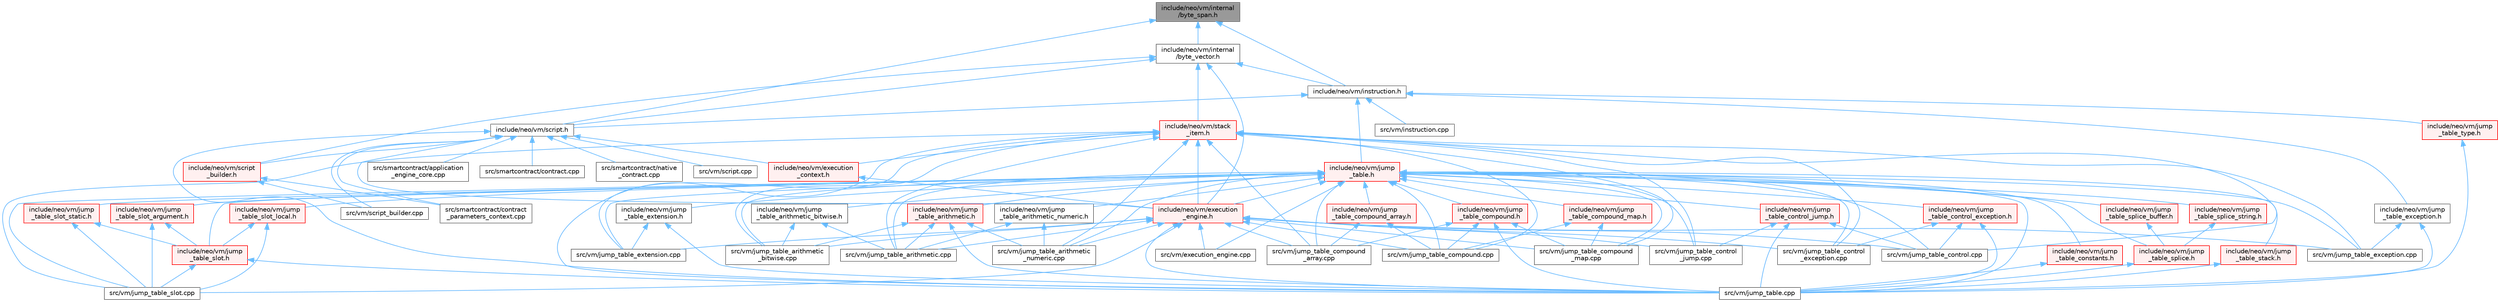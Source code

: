 digraph "include/neo/vm/internal/byte_span.h"
{
 // LATEX_PDF_SIZE
  bgcolor="transparent";
  edge [fontname=Helvetica,fontsize=10,labelfontname=Helvetica,labelfontsize=10];
  node [fontname=Helvetica,fontsize=10,shape=box,height=0.2,width=0.4];
  Node1 [id="Node000001",label="include/neo/vm/internal\l/byte_span.h",height=0.2,width=0.4,color="gray40", fillcolor="grey60", style="filled", fontcolor="black",tooltip=" "];
  Node1 -> Node2 [id="edge1_Node000001_Node000002",dir="back",color="steelblue1",style="solid",tooltip=" "];
  Node2 [id="Node000002",label="include/neo/vm/instruction.h",height=0.2,width=0.4,color="grey40", fillcolor="white", style="filled",URL="$instruction_8h.html",tooltip=" "];
  Node2 -> Node3 [id="edge2_Node000002_Node000003",dir="back",color="steelblue1",style="solid",tooltip=" "];
  Node3 [id="Node000003",label="include/neo/vm/jump\l_table.h",height=0.2,width=0.4,color="red", fillcolor="#FFF0F0", style="filled",URL="$jump__table_8h.html",tooltip=" "];
  Node3 -> Node4 [id="edge3_Node000003_Node000004",dir="back",color="steelblue1",style="solid",tooltip=" "];
  Node4 [id="Node000004",label="include/neo/vm/execution\l_engine.h",height=0.2,width=0.4,color="red", fillcolor="#FFF0F0", style="filled",URL="$execution__engine_8h.html",tooltip=" "];
  Node4 -> Node151 [id="edge4_Node000004_Node000151",dir="back",color="steelblue1",style="solid",tooltip=" "];
  Node151 [id="Node000151",label="src/vm/execution_engine.cpp",height=0.2,width=0.4,color="grey40", fillcolor="white", style="filled",URL="$execution__engine_8cpp.html",tooltip=" "];
  Node4 -> Node152 [id="edge5_Node000004_Node000152",dir="back",color="steelblue1",style="solid",tooltip=" "];
  Node152 [id="Node000152",label="src/vm/jump_table.cpp",height=0.2,width=0.4,color="grey40", fillcolor="white", style="filled",URL="$jump__table_8cpp.html",tooltip=" "];
  Node4 -> Node153 [id="edge6_Node000004_Node000153",dir="back",color="steelblue1",style="solid",tooltip=" "];
  Node153 [id="Node000153",label="src/vm/jump_table_arithmetic.cpp",height=0.2,width=0.4,color="grey40", fillcolor="white", style="filled",URL="$jump__table__arithmetic_8cpp.html",tooltip=" "];
  Node4 -> Node154 [id="edge7_Node000004_Node000154",dir="back",color="steelblue1",style="solid",tooltip=" "];
  Node154 [id="Node000154",label="src/vm/jump_table_arithmetic\l_bitwise.cpp",height=0.2,width=0.4,color="grey40", fillcolor="white", style="filled",URL="$jump__table__arithmetic__bitwise_8cpp.html",tooltip=" "];
  Node4 -> Node155 [id="edge8_Node000004_Node000155",dir="back",color="steelblue1",style="solid",tooltip=" "];
  Node155 [id="Node000155",label="src/vm/jump_table_arithmetic\l_numeric.cpp",height=0.2,width=0.4,color="grey40", fillcolor="white", style="filled",URL="$jump__table__arithmetic__numeric_8cpp.html",tooltip=" "];
  Node4 -> Node157 [id="edge9_Node000004_Node000157",dir="back",color="steelblue1",style="solid",tooltip=" "];
  Node157 [id="Node000157",label="src/vm/jump_table_compound.cpp",height=0.2,width=0.4,color="grey40", fillcolor="white", style="filled",URL="$jump__table__compound_8cpp.html",tooltip=" "];
  Node4 -> Node158 [id="edge10_Node000004_Node000158",dir="back",color="steelblue1",style="solid",tooltip=" "];
  Node158 [id="Node000158",label="src/vm/jump_table_compound\l_array.cpp",height=0.2,width=0.4,color="grey40", fillcolor="white", style="filled",URL="$jump__table__compound__array_8cpp.html",tooltip=" "];
  Node4 -> Node159 [id="edge11_Node000004_Node000159",dir="back",color="steelblue1",style="solid",tooltip=" "];
  Node159 [id="Node000159",label="src/vm/jump_table_compound\l_map.cpp",height=0.2,width=0.4,color="grey40", fillcolor="white", style="filled",URL="$jump__table__compound__map_8cpp.html",tooltip=" "];
  Node4 -> Node162 [id="edge12_Node000004_Node000162",dir="back",color="steelblue1",style="solid",tooltip=" "];
  Node162 [id="Node000162",label="src/vm/jump_table_control.cpp",height=0.2,width=0.4,color="grey40", fillcolor="white", style="filled",URL="$jump__table__control_8cpp.html",tooltip=" "];
  Node4 -> Node163 [id="edge13_Node000004_Node000163",dir="back",color="steelblue1",style="solid",tooltip=" "];
  Node163 [id="Node000163",label="src/vm/jump_table_control\l_exception.cpp",height=0.2,width=0.4,color="grey40", fillcolor="white", style="filled",URL="$jump__table__control__exception_8cpp.html",tooltip=" "];
  Node4 -> Node164 [id="edge14_Node000004_Node000164",dir="back",color="steelblue1",style="solid",tooltip=" "];
  Node164 [id="Node000164",label="src/vm/jump_table_control\l_jump.cpp",height=0.2,width=0.4,color="grey40", fillcolor="white", style="filled",URL="$jump__table__control__jump_8cpp.html",tooltip=" "];
  Node4 -> Node165 [id="edge15_Node000004_Node000165",dir="back",color="steelblue1",style="solid",tooltip=" "];
  Node165 [id="Node000165",label="src/vm/jump_table_exception.cpp",height=0.2,width=0.4,color="grey40", fillcolor="white", style="filled",URL="$jump__table__exception_8cpp.html",tooltip=" "];
  Node4 -> Node166 [id="edge16_Node000004_Node000166",dir="back",color="steelblue1",style="solid",tooltip=" "];
  Node166 [id="Node000166",label="src/vm/jump_table_extension.cpp",height=0.2,width=0.4,color="grey40", fillcolor="white", style="filled",URL="$jump__table__extension_8cpp.html",tooltip=" "];
  Node4 -> Node167 [id="edge17_Node000004_Node000167",dir="back",color="steelblue1",style="solid",tooltip=" "];
  Node167 [id="Node000167",label="src/vm/jump_table_slot.cpp",height=0.2,width=0.4,color="grey40", fillcolor="white", style="filled",URL="$jump__table__slot_8cpp.html",tooltip=" "];
  Node3 -> Node178 [id="edge18_Node000003_Node000178",dir="back",color="steelblue1",style="solid",tooltip=" "];
  Node178 [id="Node000178",label="include/neo/vm/jump\l_table_arithmetic.h",height=0.2,width=0.4,color="red", fillcolor="#FFF0F0", style="filled",URL="$jump__table__arithmetic_8h.html",tooltip=" "];
  Node178 -> Node152 [id="edge19_Node000178_Node000152",dir="back",color="steelblue1",style="solid",tooltip=" "];
  Node178 -> Node153 [id="edge20_Node000178_Node000153",dir="back",color="steelblue1",style="solid",tooltip=" "];
  Node178 -> Node154 [id="edge21_Node000178_Node000154",dir="back",color="steelblue1",style="solid",tooltip=" "];
  Node178 -> Node155 [id="edge22_Node000178_Node000155",dir="back",color="steelblue1",style="solid",tooltip=" "];
  Node3 -> Node179 [id="edge23_Node000003_Node000179",dir="back",color="steelblue1",style="solid",tooltip=" "];
  Node179 [id="Node000179",label="include/neo/vm/jump\l_table_arithmetic_bitwise.h",height=0.2,width=0.4,color="grey40", fillcolor="white", style="filled",URL="$jump__table__arithmetic__bitwise_8h.html",tooltip=" "];
  Node179 -> Node153 [id="edge24_Node000179_Node000153",dir="back",color="steelblue1",style="solid",tooltip=" "];
  Node179 -> Node154 [id="edge25_Node000179_Node000154",dir="back",color="steelblue1",style="solid",tooltip=" "];
  Node3 -> Node180 [id="edge26_Node000003_Node000180",dir="back",color="steelblue1",style="solid",tooltip=" "];
  Node180 [id="Node000180",label="include/neo/vm/jump\l_table_arithmetic_numeric.h",height=0.2,width=0.4,color="grey40", fillcolor="white", style="filled",URL="$jump__table__arithmetic__numeric_8h.html",tooltip=" "];
  Node180 -> Node153 [id="edge27_Node000180_Node000153",dir="back",color="steelblue1",style="solid",tooltip=" "];
  Node180 -> Node155 [id="edge28_Node000180_Node000155",dir="back",color="steelblue1",style="solid",tooltip=" "];
  Node3 -> Node181 [id="edge29_Node000003_Node000181",dir="back",color="steelblue1",style="solid",tooltip=" "];
  Node181 [id="Node000181",label="include/neo/vm/jump\l_table_compound.h",height=0.2,width=0.4,color="red", fillcolor="#FFF0F0", style="filled",URL="$jump__table__compound_8h.html",tooltip=" "];
  Node181 -> Node152 [id="edge30_Node000181_Node000152",dir="back",color="steelblue1",style="solid",tooltip=" "];
  Node181 -> Node157 [id="edge31_Node000181_Node000157",dir="back",color="steelblue1",style="solid",tooltip=" "];
  Node181 -> Node158 [id="edge32_Node000181_Node000158",dir="back",color="steelblue1",style="solid",tooltip=" "];
  Node181 -> Node159 [id="edge33_Node000181_Node000159",dir="back",color="steelblue1",style="solid",tooltip=" "];
  Node3 -> Node182 [id="edge34_Node000003_Node000182",dir="back",color="steelblue1",style="solid",tooltip=" "];
  Node182 [id="Node000182",label="include/neo/vm/jump\l_table_compound_array.h",height=0.2,width=0.4,color="red", fillcolor="#FFF0F0", style="filled",URL="$jump__table__compound__array_8h.html",tooltip=" "];
  Node182 -> Node157 [id="edge35_Node000182_Node000157",dir="back",color="steelblue1",style="solid",tooltip=" "];
  Node182 -> Node158 [id="edge36_Node000182_Node000158",dir="back",color="steelblue1",style="solid",tooltip=" "];
  Node3 -> Node183 [id="edge37_Node000003_Node000183",dir="back",color="steelblue1",style="solid",tooltip=" "];
  Node183 [id="Node000183",label="include/neo/vm/jump\l_table_compound_map.h",height=0.2,width=0.4,color="red", fillcolor="#FFF0F0", style="filled",URL="$jump__table__compound__map_8h.html",tooltip=" "];
  Node183 -> Node157 [id="edge38_Node000183_Node000157",dir="back",color="steelblue1",style="solid",tooltip=" "];
  Node183 -> Node159 [id="edge39_Node000183_Node000159",dir="back",color="steelblue1",style="solid",tooltip=" "];
  Node3 -> Node184 [id="edge40_Node000003_Node000184",dir="back",color="steelblue1",style="solid",tooltip=" "];
  Node184 [id="Node000184",label="include/neo/vm/jump\l_table_constants.h",height=0.2,width=0.4,color="red", fillcolor="#FFF0F0", style="filled",URL="$jump__table__constants_8h.html",tooltip=" "];
  Node184 -> Node152 [id="edge41_Node000184_Node000152",dir="back",color="steelblue1",style="solid",tooltip=" "];
  Node3 -> Node185 [id="edge42_Node000003_Node000185",dir="back",color="steelblue1",style="solid",tooltip=" "];
  Node185 [id="Node000185",label="include/neo/vm/jump\l_table_control_exception.h",height=0.2,width=0.4,color="red", fillcolor="#FFF0F0", style="filled",URL="$jump__table__control__exception_8h.html",tooltip=" "];
  Node185 -> Node152 [id="edge43_Node000185_Node000152",dir="back",color="steelblue1",style="solid",tooltip=" "];
  Node185 -> Node162 [id="edge44_Node000185_Node000162",dir="back",color="steelblue1",style="solid",tooltip=" "];
  Node185 -> Node163 [id="edge45_Node000185_Node000163",dir="back",color="steelblue1",style="solid",tooltip=" "];
  Node3 -> Node187 [id="edge46_Node000003_Node000187",dir="back",color="steelblue1",style="solid",tooltip=" "];
  Node187 [id="Node000187",label="include/neo/vm/jump\l_table_control_jump.h",height=0.2,width=0.4,color="red", fillcolor="#FFF0F0", style="filled",URL="$jump__table__control__jump_8h.html",tooltip=" "];
  Node187 -> Node152 [id="edge47_Node000187_Node000152",dir="back",color="steelblue1",style="solid",tooltip=" "];
  Node187 -> Node162 [id="edge48_Node000187_Node000162",dir="back",color="steelblue1",style="solid",tooltip=" "];
  Node187 -> Node164 [id="edge49_Node000187_Node000164",dir="back",color="steelblue1",style="solid",tooltip=" "];
  Node3 -> Node188 [id="edge50_Node000003_Node000188",dir="back",color="steelblue1",style="solid",tooltip=" "];
  Node188 [id="Node000188",label="include/neo/vm/jump\l_table_extension.h",height=0.2,width=0.4,color="grey40", fillcolor="white", style="filled",URL="$jump__table__extension_8h.html",tooltip=" "];
  Node188 -> Node152 [id="edge51_Node000188_Node000152",dir="back",color="steelblue1",style="solid",tooltip=" "];
  Node188 -> Node166 [id="edge52_Node000188_Node000166",dir="back",color="steelblue1",style="solid",tooltip=" "];
  Node3 -> Node189 [id="edge53_Node000003_Node000189",dir="back",color="steelblue1",style="solid",tooltip=" "];
  Node189 [id="Node000189",label="include/neo/vm/jump\l_table_slot.h",height=0.2,width=0.4,color="red", fillcolor="#FFF0F0", style="filled",URL="$jump__table__slot_8h.html",tooltip=" "];
  Node189 -> Node152 [id="edge54_Node000189_Node000152",dir="back",color="steelblue1",style="solid",tooltip=" "];
  Node189 -> Node167 [id="edge55_Node000189_Node000167",dir="back",color="steelblue1",style="solid",tooltip=" "];
  Node3 -> Node190 [id="edge56_Node000003_Node000190",dir="back",color="steelblue1",style="solid",tooltip=" "];
  Node190 [id="Node000190",label="include/neo/vm/jump\l_table_slot_argument.h",height=0.2,width=0.4,color="red", fillcolor="#FFF0F0", style="filled",URL="$jump__table__slot__argument_8h.html",tooltip=" "];
  Node190 -> Node189 [id="edge57_Node000190_Node000189",dir="back",color="steelblue1",style="solid",tooltip=" "];
  Node190 -> Node167 [id="edge58_Node000190_Node000167",dir="back",color="steelblue1",style="solid",tooltip=" "];
  Node3 -> Node191 [id="edge59_Node000003_Node000191",dir="back",color="steelblue1",style="solid",tooltip=" "];
  Node191 [id="Node000191",label="include/neo/vm/jump\l_table_slot_local.h",height=0.2,width=0.4,color="red", fillcolor="#FFF0F0", style="filled",URL="$jump__table__slot__local_8h.html",tooltip=" "];
  Node191 -> Node189 [id="edge60_Node000191_Node000189",dir="back",color="steelblue1",style="solid",tooltip=" "];
  Node191 -> Node167 [id="edge61_Node000191_Node000167",dir="back",color="steelblue1",style="solid",tooltip=" "];
  Node3 -> Node192 [id="edge62_Node000003_Node000192",dir="back",color="steelblue1",style="solid",tooltip=" "];
  Node192 [id="Node000192",label="include/neo/vm/jump\l_table_slot_static.h",height=0.2,width=0.4,color="red", fillcolor="#FFF0F0", style="filled",URL="$jump__table__slot__static_8h.html",tooltip=" "];
  Node192 -> Node189 [id="edge63_Node000192_Node000189",dir="back",color="steelblue1",style="solid",tooltip=" "];
  Node192 -> Node167 [id="edge64_Node000192_Node000167",dir="back",color="steelblue1",style="solid",tooltip=" "];
  Node3 -> Node193 [id="edge65_Node000003_Node000193",dir="back",color="steelblue1",style="solid",tooltip=" "];
  Node193 [id="Node000193",label="include/neo/vm/jump\l_table_splice.h",height=0.2,width=0.4,color="red", fillcolor="#FFF0F0", style="filled",URL="$jump__table__splice_8h.html",tooltip=" "];
  Node193 -> Node152 [id="edge66_Node000193_Node000152",dir="back",color="steelblue1",style="solid",tooltip=" "];
  Node3 -> Node194 [id="edge67_Node000003_Node000194",dir="back",color="steelblue1",style="solid",tooltip=" "];
  Node194 [id="Node000194",label="include/neo/vm/jump\l_table_splice_buffer.h",height=0.2,width=0.4,color="red", fillcolor="#FFF0F0", style="filled",URL="$jump__table__splice__buffer_8h.html",tooltip=" "];
  Node194 -> Node193 [id="edge68_Node000194_Node000193",dir="back",color="steelblue1",style="solid",tooltip=" "];
  Node3 -> Node195 [id="edge69_Node000003_Node000195",dir="back",color="steelblue1",style="solid",tooltip=" "];
  Node195 [id="Node000195",label="include/neo/vm/jump\l_table_splice_string.h",height=0.2,width=0.4,color="red", fillcolor="#FFF0F0", style="filled",URL="$jump__table__splice__string_8h.html",tooltip=" "];
  Node195 -> Node193 [id="edge70_Node000195_Node000193",dir="back",color="steelblue1",style="solid",tooltip=" "];
  Node3 -> Node196 [id="edge71_Node000003_Node000196",dir="back",color="steelblue1",style="solid",tooltip=" "];
  Node196 [id="Node000196",label="include/neo/vm/jump\l_table_stack.h",height=0.2,width=0.4,color="red", fillcolor="#FFF0F0", style="filled",URL="$jump__table__stack_8h.html",tooltip=" "];
  Node196 -> Node152 [id="edge72_Node000196_Node000152",dir="back",color="steelblue1",style="solid",tooltip=" "];
  Node3 -> Node151 [id="edge73_Node000003_Node000151",dir="back",color="steelblue1",style="solid",tooltip=" "];
  Node3 -> Node152 [id="edge74_Node000003_Node000152",dir="back",color="steelblue1",style="solid",tooltip=" "];
  Node3 -> Node153 [id="edge75_Node000003_Node000153",dir="back",color="steelblue1",style="solid",tooltip=" "];
  Node3 -> Node154 [id="edge76_Node000003_Node000154",dir="back",color="steelblue1",style="solid",tooltip=" "];
  Node3 -> Node155 [id="edge77_Node000003_Node000155",dir="back",color="steelblue1",style="solid",tooltip=" "];
  Node3 -> Node157 [id="edge78_Node000003_Node000157",dir="back",color="steelblue1",style="solid",tooltip=" "];
  Node3 -> Node158 [id="edge79_Node000003_Node000158",dir="back",color="steelblue1",style="solid",tooltip=" "];
  Node3 -> Node159 [id="edge80_Node000003_Node000159",dir="back",color="steelblue1",style="solid",tooltip=" "];
  Node3 -> Node162 [id="edge81_Node000003_Node000162",dir="back",color="steelblue1",style="solid",tooltip=" "];
  Node3 -> Node163 [id="edge82_Node000003_Node000163",dir="back",color="steelblue1",style="solid",tooltip=" "];
  Node3 -> Node164 [id="edge83_Node000003_Node000164",dir="back",color="steelblue1",style="solid",tooltip=" "];
  Node3 -> Node165 [id="edge84_Node000003_Node000165",dir="back",color="steelblue1",style="solid",tooltip=" "];
  Node3 -> Node166 [id="edge85_Node000003_Node000166",dir="back",color="steelblue1",style="solid",tooltip=" "];
  Node3 -> Node167 [id="edge86_Node000003_Node000167",dir="back",color="steelblue1",style="solid",tooltip=" "];
  Node2 -> Node197 [id="edge87_Node000002_Node000197",dir="back",color="steelblue1",style="solid",tooltip=" "];
  Node197 [id="Node000197",label="include/neo/vm/jump\l_table_exception.h",height=0.2,width=0.4,color="grey40", fillcolor="white", style="filled",URL="$jump__table__exception_8h.html",tooltip=" "];
  Node197 -> Node152 [id="edge88_Node000197_Node000152",dir="back",color="steelblue1",style="solid",tooltip=" "];
  Node197 -> Node165 [id="edge89_Node000197_Node000165",dir="back",color="steelblue1",style="solid",tooltip=" "];
  Node2 -> Node198 [id="edge90_Node000002_Node000198",dir="back",color="steelblue1",style="solid",tooltip=" "];
  Node198 [id="Node000198",label="include/neo/vm/jump\l_table_type.h",height=0.2,width=0.4,color="red", fillcolor="#FFF0F0", style="filled",URL="$jump__table__type_8h.html",tooltip=" "];
  Node198 -> Node152 [id="edge91_Node000198_Node000152",dir="back",color="steelblue1",style="solid",tooltip=" "];
  Node2 -> Node199 [id="edge92_Node000002_Node000199",dir="back",color="steelblue1",style="solid",tooltip=" "];
  Node199 [id="Node000199",label="include/neo/vm/script.h",height=0.2,width=0.4,color="grey40", fillcolor="white", style="filled",URL="$script_8h.html",tooltip=" "];
  Node199 -> Node200 [id="edge93_Node000199_Node000200",dir="back",color="steelblue1",style="solid",tooltip=" "];
  Node200 [id="Node000200",label="include/neo/vm/execution\l_context.h",height=0.2,width=0.4,color="red", fillcolor="#FFF0F0", style="filled",URL="$execution__context_8h.html",tooltip=" "];
  Node200 -> Node4 [id="edge94_Node000200_Node000004",dir="back",color="steelblue1",style="solid",tooltip=" "];
  Node199 -> Node4 [id="edge95_Node000199_Node000004",dir="back",color="steelblue1",style="solid",tooltip=" "];
  Node199 -> Node202 [id="edge96_Node000199_Node000202",dir="back",color="steelblue1",style="solid",tooltip=" "];
  Node202 [id="Node000202",label="include/neo/vm/script\l_builder.h",height=0.2,width=0.4,color="red", fillcolor="#FFF0F0", style="filled",URL="$script__builder_8h.html",tooltip=" "];
  Node202 -> Node203 [id="edge97_Node000202_Node000203",dir="back",color="steelblue1",style="solid",tooltip=" "];
  Node203 [id="Node000203",label="src/smartcontract/contract\l_parameters_context.cpp",height=0.2,width=0.4,color="grey40", fillcolor="white", style="filled",URL="$contract__parameters__context_8cpp.html",tooltip=" "];
  Node202 -> Node204 [id="edge98_Node000202_Node000204",dir="back",color="steelblue1",style="solid",tooltip=" "];
  Node204 [id="Node000204",label="src/vm/script_builder.cpp",height=0.2,width=0.4,color="grey40", fillcolor="white", style="filled",URL="$script__builder_8cpp.html",tooltip=" "];
  Node199 -> Node114 [id="edge99_Node000199_Node000114",dir="back",color="steelblue1",style="solid",tooltip=" "];
  Node114 [id="Node000114",label="src/smartcontract/application\l_engine_core.cpp",height=0.2,width=0.4,color="grey40", fillcolor="white", style="filled",URL="$application__engine__core_8cpp.html",tooltip=" "];
  Node199 -> Node206 [id="edge100_Node000199_Node000206",dir="back",color="steelblue1",style="solid",tooltip=" "];
  Node206 [id="Node000206",label="src/smartcontract/contract.cpp",height=0.2,width=0.4,color="grey40", fillcolor="white", style="filled",URL="$contract_8cpp.html",tooltip=" "];
  Node199 -> Node203 [id="edge101_Node000199_Node000203",dir="back",color="steelblue1",style="solid",tooltip=" "];
  Node199 -> Node105 [id="edge102_Node000199_Node000105",dir="back",color="steelblue1",style="solid",tooltip=" "];
  Node105 [id="Node000105",label="src/smartcontract/native\l_contract.cpp",height=0.2,width=0.4,color="grey40", fillcolor="white", style="filled",URL="$native__contract_8cpp.html",tooltip=" "];
  Node199 -> Node152 [id="edge103_Node000199_Node000152",dir="back",color="steelblue1",style="solid",tooltip=" "];
  Node199 -> Node207 [id="edge104_Node000199_Node000207",dir="back",color="steelblue1",style="solid",tooltip=" "];
  Node207 [id="Node000207",label="src/vm/script.cpp",height=0.2,width=0.4,color="grey40", fillcolor="white", style="filled",URL="$script_8cpp.html",tooltip=" "];
  Node199 -> Node204 [id="edge105_Node000199_Node000204",dir="back",color="steelblue1",style="solid",tooltip=" "];
  Node2 -> Node208 [id="edge106_Node000002_Node000208",dir="back",color="steelblue1",style="solid",tooltip=" "];
  Node208 [id="Node000208",label="src/vm/instruction.cpp",height=0.2,width=0.4,color="grey40", fillcolor="white", style="filled",URL="$instruction_8cpp.html",tooltip=" "];
  Node1 -> Node209 [id="edge107_Node000001_Node000209",dir="back",color="steelblue1",style="solid",tooltip=" "];
  Node209 [id="Node000209",label="include/neo/vm/internal\l/byte_vector.h",height=0.2,width=0.4,color="grey40", fillcolor="white", style="filled",URL="$vm_2internal_2byte__vector_8h.html",tooltip=" "];
  Node209 -> Node4 [id="edge108_Node000209_Node000004",dir="back",color="steelblue1",style="solid",tooltip=" "];
  Node209 -> Node2 [id="edge109_Node000209_Node000002",dir="back",color="steelblue1",style="solid",tooltip=" "];
  Node209 -> Node199 [id="edge110_Node000209_Node000199",dir="back",color="steelblue1",style="solid",tooltip=" "];
  Node209 -> Node202 [id="edge111_Node000209_Node000202",dir="back",color="steelblue1",style="solid",tooltip=" "];
  Node209 -> Node210 [id="edge112_Node000209_Node000210",dir="back",color="steelblue1",style="solid",tooltip=" "];
  Node210 [id="Node000210",label="include/neo/vm/stack\l_item.h",height=0.2,width=0.4,color="red", fillcolor="#FFF0F0", style="filled",URL="$stack__item_8h.html",tooltip=" "];
  Node210 -> Node200 [id="edge113_Node000210_Node000200",dir="back",color="steelblue1",style="solid",tooltip=" "];
  Node210 -> Node4 [id="edge114_Node000210_Node000004",dir="back",color="steelblue1",style="solid",tooltip=" "];
  Node210 -> Node152 [id="edge115_Node000210_Node000152",dir="back",color="steelblue1",style="solid",tooltip=" "];
  Node210 -> Node153 [id="edge116_Node000210_Node000153",dir="back",color="steelblue1",style="solid",tooltip=" "];
  Node210 -> Node154 [id="edge117_Node000210_Node000154",dir="back",color="steelblue1",style="solid",tooltip=" "];
  Node210 -> Node155 [id="edge118_Node000210_Node000155",dir="back",color="steelblue1",style="solid",tooltip=" "];
  Node210 -> Node157 [id="edge119_Node000210_Node000157",dir="back",color="steelblue1",style="solid",tooltip=" "];
  Node210 -> Node158 [id="edge120_Node000210_Node000158",dir="back",color="steelblue1",style="solid",tooltip=" "];
  Node210 -> Node159 [id="edge121_Node000210_Node000159",dir="back",color="steelblue1",style="solid",tooltip=" "];
  Node210 -> Node162 [id="edge122_Node000210_Node000162",dir="back",color="steelblue1",style="solid",tooltip=" "];
  Node210 -> Node163 [id="edge123_Node000210_Node000163",dir="back",color="steelblue1",style="solid",tooltip=" "];
  Node210 -> Node164 [id="edge124_Node000210_Node000164",dir="back",color="steelblue1",style="solid",tooltip=" "];
  Node210 -> Node165 [id="edge125_Node000210_Node000165",dir="back",color="steelblue1",style="solid",tooltip=" "];
  Node210 -> Node166 [id="edge126_Node000210_Node000166",dir="back",color="steelblue1",style="solid",tooltip=" "];
  Node210 -> Node167 [id="edge127_Node000210_Node000167",dir="back",color="steelblue1",style="solid",tooltip=" "];
  Node1 -> Node199 [id="edge128_Node000001_Node000199",dir="back",color="steelblue1",style="solid",tooltip=" "];
}
